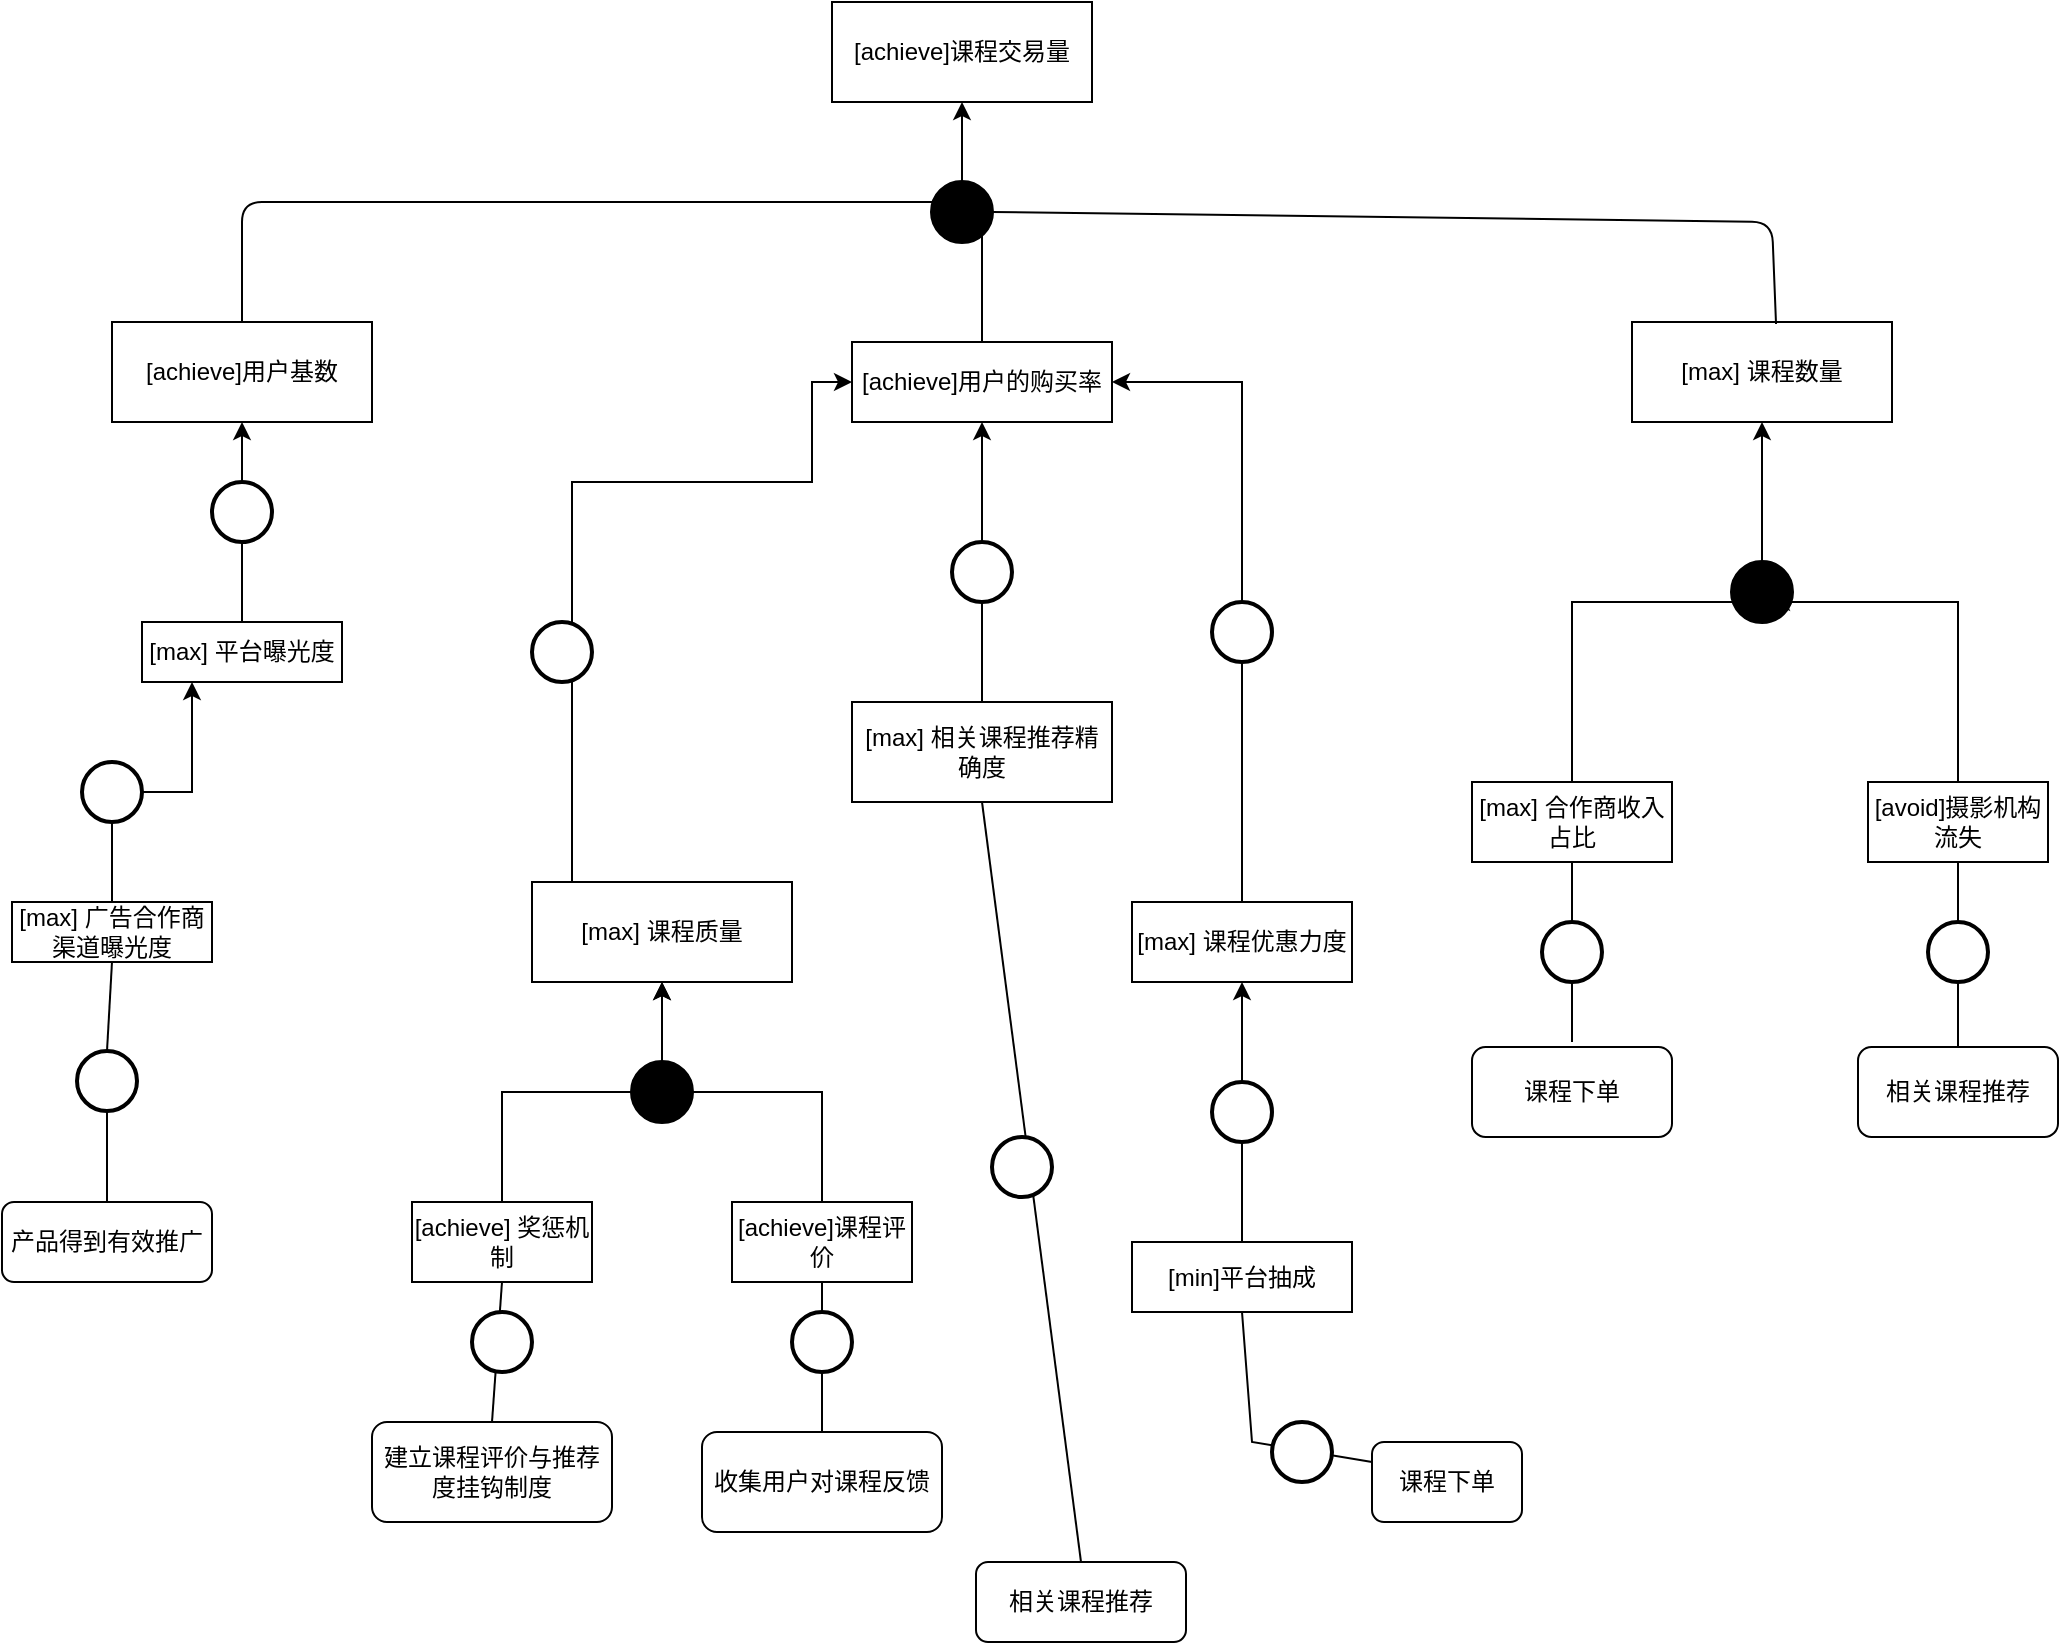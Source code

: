 <mxfile version="16.0.3" type="github">
  <diagram id="NtLBy2_qyZY-gGllag3N" name="Page-1">
    <mxGraphModel dx="1887" dy="995" grid="1" gridSize="10" guides="1" tooltips="1" connect="1" arrows="1" fold="1" page="1" pageScale="1" pageWidth="827" pageHeight="1169" math="0" shadow="0">
      <root>
        <mxCell id="0" />
        <mxCell id="1" parent="0" />
        <mxCell id="OzWFfbWWjsoxJ_5Amdo--1" value="[achieve]课程交易量" style="rounded=0;whiteSpace=wrap;html=1;" vertex="1" parent="1">
          <mxGeometry x="650" y="60" width="130" height="50" as="geometry" />
        </mxCell>
        <mxCell id="OzWFfbWWjsoxJ_5Amdo--2" style="edgeStyle=orthogonalEdgeStyle;rounded=0;orthogonalLoop=1;jettySize=auto;html=1;entryX=0.5;entryY=1;entryDx=0;entryDy=0;" edge="1" parent="1" source="OzWFfbWWjsoxJ_5Amdo--3" target="OzWFfbWWjsoxJ_5Amdo--1">
          <mxGeometry relative="1" as="geometry" />
        </mxCell>
        <mxCell id="OzWFfbWWjsoxJ_5Amdo--3" value="[achieve]用户的购买率" style="rounded=0;whiteSpace=wrap;html=1;" vertex="1" parent="1">
          <mxGeometry x="660" y="230" width="130" height="40" as="geometry" />
        </mxCell>
        <mxCell id="OzWFfbWWjsoxJ_5Amdo--4" value="[max] 课程数量" style="rounded=0;whiteSpace=wrap;html=1;" vertex="1" parent="1">
          <mxGeometry x="1050" y="220" width="130" height="50" as="geometry" />
        </mxCell>
        <mxCell id="OzWFfbWWjsoxJ_5Amdo--5" value="[achieve]用户基数" style="rounded=0;whiteSpace=wrap;html=1;" vertex="1" parent="1">
          <mxGeometry x="290" y="220" width="130" height="50" as="geometry" />
        </mxCell>
        <mxCell id="OzWFfbWWjsoxJ_5Amdo--6" style="edgeStyle=orthogonalEdgeStyle;rounded=0;orthogonalLoop=1;jettySize=auto;html=1;exitX=0.5;exitY=0;exitDx=0;exitDy=0;entryX=1;entryY=0.5;entryDx=0;entryDy=0;" edge="1" parent="1" source="OzWFfbWWjsoxJ_5Amdo--7" target="OzWFfbWWjsoxJ_5Amdo--3">
          <mxGeometry relative="1" as="geometry" />
        </mxCell>
        <mxCell id="OzWFfbWWjsoxJ_5Amdo--7" value="[max] 课程优惠力度" style="rounded=0;whiteSpace=wrap;html=1;" vertex="1" parent="1">
          <mxGeometry x="800" y="510" width="110" height="40" as="geometry" />
        </mxCell>
        <mxCell id="OzWFfbWWjsoxJ_5Amdo--8" style="edgeStyle=orthogonalEdgeStyle;rounded=0;orthogonalLoop=1;jettySize=auto;html=1;entryX=0.5;entryY=1;entryDx=0;entryDy=0;" edge="1" parent="1" source="OzWFfbWWjsoxJ_5Amdo--9" target="OzWFfbWWjsoxJ_5Amdo--3">
          <mxGeometry relative="1" as="geometry" />
        </mxCell>
        <mxCell id="OzWFfbWWjsoxJ_5Amdo--9" value="[max] 相关课程推荐精确度" style="rounded=0;whiteSpace=wrap;html=1;" vertex="1" parent="1">
          <mxGeometry x="660" y="410" width="130" height="50" as="geometry" />
        </mxCell>
        <mxCell id="OzWFfbWWjsoxJ_5Amdo--10" style="edgeStyle=orthogonalEdgeStyle;rounded=0;orthogonalLoop=1;jettySize=auto;html=1;" edge="1" parent="1" source="OzWFfbWWjsoxJ_5Amdo--11" target="OzWFfbWWjsoxJ_5Amdo--3">
          <mxGeometry relative="1" as="geometry">
            <Array as="points">
              <mxPoint x="520" y="300" />
              <mxPoint x="640" y="300" />
              <mxPoint x="640" y="250" />
            </Array>
          </mxGeometry>
        </mxCell>
        <mxCell id="OzWFfbWWjsoxJ_5Amdo--11" value="[max] 课程质量" style="rounded=0;whiteSpace=wrap;html=1;" vertex="1" parent="1">
          <mxGeometry x="500" y="500" width="130" height="50" as="geometry" />
        </mxCell>
        <mxCell id="OzWFfbWWjsoxJ_5Amdo--12" style="edgeStyle=orthogonalEdgeStyle;rounded=0;orthogonalLoop=1;jettySize=auto;html=1;exitX=0.5;exitY=0;exitDx=0;exitDy=0;entryX=0.5;entryY=1;entryDx=0;entryDy=0;startArrow=none;" edge="1" parent="1" source="OzWFfbWWjsoxJ_5Amdo--36" target="OzWFfbWWjsoxJ_5Amdo--4">
          <mxGeometry relative="1" as="geometry" />
        </mxCell>
        <mxCell id="OzWFfbWWjsoxJ_5Amdo--13" value="[max] 合作商收入占比" style="rounded=0;whiteSpace=wrap;html=1;" vertex="1" parent="1">
          <mxGeometry x="970" y="450" width="100" height="40" as="geometry" />
        </mxCell>
        <mxCell id="OzWFfbWWjsoxJ_5Amdo--14" style="edgeStyle=orthogonalEdgeStyle;rounded=0;orthogonalLoop=1;jettySize=auto;html=1;" edge="1" parent="1" source="OzWFfbWWjsoxJ_5Amdo--15">
          <mxGeometry relative="1" as="geometry">
            <mxPoint x="1120" y="360" as="targetPoint" />
            <Array as="points">
              <mxPoint x="1213" y="360" />
            </Array>
          </mxGeometry>
        </mxCell>
        <mxCell id="OzWFfbWWjsoxJ_5Amdo--15" value="[avoid]摄影机构流失" style="rounded=0;whiteSpace=wrap;html=1;" vertex="1" parent="1">
          <mxGeometry x="1168" y="450" width="90" height="40" as="geometry" />
        </mxCell>
        <mxCell id="OzWFfbWWjsoxJ_5Amdo--16" style="edgeStyle=orthogonalEdgeStyle;rounded=0;orthogonalLoop=1;jettySize=auto;html=1;entryX=0.5;entryY=1;entryDx=0;entryDy=0;" edge="1" parent="1" source="OzWFfbWWjsoxJ_5Amdo--17" target="OzWFfbWWjsoxJ_5Amdo--11">
          <mxGeometry relative="1" as="geometry" />
        </mxCell>
        <mxCell id="OzWFfbWWjsoxJ_5Amdo--17" value="[achieve]课程评价" style="rounded=0;whiteSpace=wrap;html=1;" vertex="1" parent="1">
          <mxGeometry x="600" y="660" width="90" height="40" as="geometry" />
        </mxCell>
        <mxCell id="OzWFfbWWjsoxJ_5Amdo--18" value="" style="edgeStyle=orthogonalEdgeStyle;rounded=0;orthogonalLoop=1;jettySize=auto;html=1;" edge="1" parent="1" source="OzWFfbWWjsoxJ_5Amdo--19" target="OzWFfbWWjsoxJ_5Amdo--11">
          <mxGeometry relative="1" as="geometry" />
        </mxCell>
        <mxCell id="OzWFfbWWjsoxJ_5Amdo--19" value="[achieve] 奖惩机制" style="rounded=0;whiteSpace=wrap;html=1;" vertex="1" parent="1">
          <mxGeometry x="440" y="660" width="90" height="40" as="geometry" />
        </mxCell>
        <mxCell id="OzWFfbWWjsoxJ_5Amdo--20" style="edgeStyle=orthogonalEdgeStyle;rounded=0;orthogonalLoop=1;jettySize=auto;html=1;entryX=0.5;entryY=1;entryDx=0;entryDy=0;" edge="1" parent="1" source="OzWFfbWWjsoxJ_5Amdo--21" target="OzWFfbWWjsoxJ_5Amdo--7">
          <mxGeometry relative="1" as="geometry" />
        </mxCell>
        <mxCell id="OzWFfbWWjsoxJ_5Amdo--21" value="[min]平台抽成" style="rounded=0;whiteSpace=wrap;html=1;" vertex="1" parent="1">
          <mxGeometry x="800" y="680" width="110" height="35" as="geometry" />
        </mxCell>
        <mxCell id="OzWFfbWWjsoxJ_5Amdo--22" style="edgeStyle=orthogonalEdgeStyle;rounded=0;orthogonalLoop=1;jettySize=auto;html=1;entryX=0.5;entryY=1;entryDx=0;entryDy=0;" edge="1" parent="1" source="OzWFfbWWjsoxJ_5Amdo--23" target="OzWFfbWWjsoxJ_5Amdo--5">
          <mxGeometry relative="1" as="geometry">
            <mxPoint x="355" y="280" as="targetPoint" />
          </mxGeometry>
        </mxCell>
        <mxCell id="OzWFfbWWjsoxJ_5Amdo--23" value="[max] 平台曝光度" style="rounded=0;whiteSpace=wrap;html=1;" vertex="1" parent="1">
          <mxGeometry x="305" y="370" width="100" height="30" as="geometry" />
        </mxCell>
        <mxCell id="OzWFfbWWjsoxJ_5Amdo--24" style="edgeStyle=orthogonalEdgeStyle;rounded=0;orthogonalLoop=1;jettySize=auto;html=1;entryX=0.25;entryY=1;entryDx=0;entryDy=0;" edge="1" parent="1" source="OzWFfbWWjsoxJ_5Amdo--25" target="OzWFfbWWjsoxJ_5Amdo--23">
          <mxGeometry relative="1" as="geometry" />
        </mxCell>
        <mxCell id="OzWFfbWWjsoxJ_5Amdo--25" value="[max] 广告合作商渠道曝光度" style="rounded=0;whiteSpace=wrap;html=1;" vertex="1" parent="1">
          <mxGeometry x="240" y="510" width="100" height="30" as="geometry" />
        </mxCell>
        <mxCell id="OzWFfbWWjsoxJ_5Amdo--26" value="" style="strokeWidth=2;html=1;shape=mxgraph.flowchart.start_2;whiteSpace=wrap;fillColor=#000000;" vertex="1" parent="1">
          <mxGeometry x="700" y="150" width="30" height="30" as="geometry" />
        </mxCell>
        <mxCell id="OzWFfbWWjsoxJ_5Amdo--27" value="" style="strokeWidth=2;html=1;shape=mxgraph.flowchart.start_2;whiteSpace=wrap;" vertex="1" parent="1">
          <mxGeometry x="710" y="330" width="30" height="30" as="geometry" />
        </mxCell>
        <mxCell id="OzWFfbWWjsoxJ_5Amdo--28" value="" style="strokeWidth=2;html=1;shape=mxgraph.flowchart.start_2;whiteSpace=wrap;" vertex="1" parent="1">
          <mxGeometry x="500" y="370" width="30" height="30" as="geometry" />
        </mxCell>
        <mxCell id="OzWFfbWWjsoxJ_5Amdo--29" value="" style="strokeWidth=2;html=1;shape=mxgraph.flowchart.start_2;whiteSpace=wrap;" vertex="1" parent="1">
          <mxGeometry x="840" y="360" width="30" height="30" as="geometry" />
        </mxCell>
        <mxCell id="OzWFfbWWjsoxJ_5Amdo--30" value="" style="strokeWidth=2;html=1;shape=mxgraph.flowchart.start_2;whiteSpace=wrap;" vertex="1" parent="1">
          <mxGeometry x="340" y="300" width="30" height="30" as="geometry" />
        </mxCell>
        <mxCell id="OzWFfbWWjsoxJ_5Amdo--31" value="" style="strokeWidth=2;html=1;shape=mxgraph.flowchart.start_2;whiteSpace=wrap;" vertex="1" parent="1">
          <mxGeometry x="275" y="440" width="30" height="30" as="geometry" />
        </mxCell>
        <mxCell id="OzWFfbWWjsoxJ_5Amdo--32" value="" style="strokeWidth=2;html=1;shape=mxgraph.flowchart.start_2;whiteSpace=wrap;" vertex="1" parent="1">
          <mxGeometry x="840" y="600" width="30" height="30" as="geometry" />
        </mxCell>
        <mxCell id="OzWFfbWWjsoxJ_5Amdo--33" value="" style="strokeWidth=2;html=1;shape=mxgraph.flowchart.start_2;whiteSpace=wrap;fillColor=#000000;" vertex="1" parent="1">
          <mxGeometry x="550" y="590" width="30" height="30" as="geometry" />
        </mxCell>
        <mxCell id="OzWFfbWWjsoxJ_5Amdo--34" value="" style="endArrow=none;html=1;entryX=1;entryY=0.5;entryDx=0;entryDy=0;entryPerimeter=0;exitX=0.554;exitY=0.02;exitDx=0;exitDy=0;exitPerimeter=0;" edge="1" parent="1" source="OzWFfbWWjsoxJ_5Amdo--4" target="OzWFfbWWjsoxJ_5Amdo--26">
          <mxGeometry width="50" height="50" relative="1" as="geometry">
            <mxPoint x="1120" y="165" as="sourcePoint" />
            <mxPoint x="760" y="160" as="targetPoint" />
            <Array as="points">
              <mxPoint x="1120" y="170" />
            </Array>
          </mxGeometry>
        </mxCell>
        <mxCell id="OzWFfbWWjsoxJ_5Amdo--35" value="" style="endArrow=none;html=1;exitX=0.5;exitY=0;exitDx=0;exitDy=0;" edge="1" parent="1" source="OzWFfbWWjsoxJ_5Amdo--5">
          <mxGeometry width="50" height="50" relative="1" as="geometry">
            <mxPoint x="350" y="160" as="sourcePoint" />
            <mxPoint x="700" y="160" as="targetPoint" />
            <Array as="points">
              <mxPoint x="355" y="160" />
            </Array>
          </mxGeometry>
        </mxCell>
        <mxCell id="OzWFfbWWjsoxJ_5Amdo--36" value="" style="strokeWidth=2;html=1;shape=mxgraph.flowchart.start_2;whiteSpace=wrap;fillColor=#000000;" vertex="1" parent="1">
          <mxGeometry x="1100" y="340" width="30" height="30" as="geometry" />
        </mxCell>
        <mxCell id="OzWFfbWWjsoxJ_5Amdo--37" value="" style="edgeStyle=orthogonalEdgeStyle;rounded=0;orthogonalLoop=1;jettySize=auto;html=1;exitX=0.5;exitY=0;exitDx=0;exitDy=0;entryX=0.5;entryY=1;entryDx=0;entryDy=0;endArrow=none;" edge="1" parent="1" source="OzWFfbWWjsoxJ_5Amdo--13" target="OzWFfbWWjsoxJ_5Amdo--36">
          <mxGeometry relative="1" as="geometry">
            <mxPoint x="1020" y="450" as="sourcePoint" />
            <mxPoint x="1115" y="270" as="targetPoint" />
            <Array as="points">
              <mxPoint x="1020" y="360" />
              <mxPoint x="1115" y="360" />
            </Array>
          </mxGeometry>
        </mxCell>
        <mxCell id="OzWFfbWWjsoxJ_5Amdo--52" value="课程下单" style="rounded=1;whiteSpace=wrap;html=1;" vertex="1" parent="1">
          <mxGeometry x="920" y="780" width="75" height="40" as="geometry" />
        </mxCell>
        <mxCell id="OzWFfbWWjsoxJ_5Amdo--55" value="相关课程推荐" style="rounded=1;whiteSpace=wrap;html=1;" vertex="1" parent="1">
          <mxGeometry x="722" y="840" width="105" height="40" as="geometry" />
        </mxCell>
        <mxCell id="OzWFfbWWjsoxJ_5Amdo--57" value="收集用户对课程反馈" style="rounded=1;whiteSpace=wrap;html=1;" vertex="1" parent="1">
          <mxGeometry x="585" y="775" width="120" height="50" as="geometry" />
        </mxCell>
        <mxCell id="OzWFfbWWjsoxJ_5Amdo--61" value="产品得到有效推广" style="rounded=1;whiteSpace=wrap;html=1;" vertex="1" parent="1">
          <mxGeometry x="235" y="660" width="105" height="40" as="geometry" />
        </mxCell>
        <mxCell id="OzWFfbWWjsoxJ_5Amdo--64" value="建立课程评价与推荐度挂钩制度" style="rounded=1;whiteSpace=wrap;html=1;" vertex="1" parent="1">
          <mxGeometry x="420" y="770" width="120" height="50" as="geometry" />
        </mxCell>
        <mxCell id="OzWFfbWWjsoxJ_5Amdo--65" value="课程下单" style="rounded=1;whiteSpace=wrap;html=1;" vertex="1" parent="1">
          <mxGeometry x="970" y="582.5" width="100" height="45" as="geometry" />
        </mxCell>
        <mxCell id="OzWFfbWWjsoxJ_5Amdo--66" value="相关课程推荐" style="rounded=1;whiteSpace=wrap;html=1;" vertex="1" parent="1">
          <mxGeometry x="1163" y="582.5" width="100" height="45" as="geometry" />
        </mxCell>
        <mxCell id="OzWFfbWWjsoxJ_5Amdo--70" value="" style="endArrow=none;html=1;rounded=0;entryX=0.5;entryY=1;entryDx=0;entryDy=0;exitX=0.5;exitY=0;exitDx=0;exitDy=0;startArrow=none;" edge="1" parent="1" source="OzWFfbWWjsoxJ_5Amdo--68" target="OzWFfbWWjsoxJ_5Amdo--15">
          <mxGeometry width="50" height="50" relative="1" as="geometry">
            <mxPoint x="1100" y="580" as="sourcePoint" />
            <mxPoint x="1150" y="530" as="targetPoint" />
          </mxGeometry>
        </mxCell>
        <mxCell id="OzWFfbWWjsoxJ_5Amdo--68" value="" style="strokeWidth=2;html=1;shape=mxgraph.flowchart.start_2;whiteSpace=wrap;" vertex="1" parent="1">
          <mxGeometry x="1198" y="520" width="30" height="30" as="geometry" />
        </mxCell>
        <mxCell id="OzWFfbWWjsoxJ_5Amdo--71" value="" style="endArrow=none;html=1;rounded=0;entryX=0.5;entryY=1;entryDx=0;entryDy=0;exitX=0.5;exitY=0;exitDx=0;exitDy=0;" edge="1" parent="1" source="OzWFfbWWjsoxJ_5Amdo--66" target="OzWFfbWWjsoxJ_5Amdo--68">
          <mxGeometry width="50" height="50" relative="1" as="geometry">
            <mxPoint x="1213" y="582.5" as="sourcePoint" />
            <mxPoint x="1213" y="490" as="targetPoint" />
          </mxGeometry>
        </mxCell>
        <mxCell id="OzWFfbWWjsoxJ_5Amdo--72" value="" style="endArrow=none;html=1;rounded=0;entryX=0.5;entryY=1;entryDx=0;entryDy=0;startArrow=none;" edge="1" parent="1" source="OzWFfbWWjsoxJ_5Amdo--67" target="OzWFfbWWjsoxJ_5Amdo--13">
          <mxGeometry width="50" height="50" relative="1" as="geometry">
            <mxPoint x="1020" y="580" as="sourcePoint" />
            <mxPoint x="1010" y="520" as="targetPoint" />
          </mxGeometry>
        </mxCell>
        <mxCell id="OzWFfbWWjsoxJ_5Amdo--67" value="" style="strokeWidth=2;html=1;shape=mxgraph.flowchart.start_2;whiteSpace=wrap;" vertex="1" parent="1">
          <mxGeometry x="1005" y="520" width="30" height="30" as="geometry" />
        </mxCell>
        <mxCell id="OzWFfbWWjsoxJ_5Amdo--75" value="" style="endArrow=none;html=1;rounded=0;entryX=0.5;entryY=1;entryDx=0;entryDy=0;" edge="1" parent="1" target="OzWFfbWWjsoxJ_5Amdo--67">
          <mxGeometry width="50" height="50" relative="1" as="geometry">
            <mxPoint x="1020" y="580" as="sourcePoint" />
            <mxPoint x="1020" y="490" as="targetPoint" />
          </mxGeometry>
        </mxCell>
        <mxCell id="OzWFfbWWjsoxJ_5Amdo--76" value="" style="endArrow=none;html=1;rounded=0;entryX=0.5;entryY=1;entryDx=0;entryDy=0;exitX=0.5;exitY=0;exitDx=0;exitDy=0;startArrow=none;" edge="1" parent="1" source="OzWFfbWWjsoxJ_5Amdo--55" target="OzWFfbWWjsoxJ_5Amdo--9">
          <mxGeometry width="50" height="50" relative="1" as="geometry">
            <mxPoint x="765" y="660" as="sourcePoint" />
            <mxPoint x="760" y="550" as="targetPoint" />
            <Array as="points" />
          </mxGeometry>
        </mxCell>
        <mxCell id="OzWFfbWWjsoxJ_5Amdo--81" value="" style="endArrow=none;html=1;rounded=0;entryX=0.5;entryY=1;entryDx=0;entryDy=0;exitX=0;exitY=0.25;exitDx=0;exitDy=0;" edge="1" parent="1" source="OzWFfbWWjsoxJ_5Amdo--52" target="OzWFfbWWjsoxJ_5Amdo--21">
          <mxGeometry width="50" height="50" relative="1" as="geometry">
            <mxPoint x="850" y="810" as="sourcePoint" />
            <mxPoint x="900" y="760" as="targetPoint" />
            <Array as="points">
              <mxPoint x="860" y="780" />
            </Array>
          </mxGeometry>
        </mxCell>
        <mxCell id="OzWFfbWWjsoxJ_5Amdo--82" value="" style="strokeWidth=2;html=1;shape=mxgraph.flowchart.start_2;whiteSpace=wrap;" vertex="1" parent="1">
          <mxGeometry x="870" y="770" width="30" height="30" as="geometry" />
        </mxCell>
        <mxCell id="OzWFfbWWjsoxJ_5Amdo--85" value="" style="strokeWidth=2;html=1;shape=mxgraph.flowchart.start_2;whiteSpace=wrap;" vertex="1" parent="1">
          <mxGeometry x="730" y="627.5" width="30" height="30" as="geometry" />
        </mxCell>
        <mxCell id="OzWFfbWWjsoxJ_5Amdo--86" value="" style="endArrow=none;html=1;rounded=0;entryX=0.5;entryY=1;entryDx=0;entryDy=0;exitX=0.5;exitY=0;exitDx=0;exitDy=0;startArrow=none;" edge="1" parent="1" source="OzWFfbWWjsoxJ_5Amdo--89" target="OzWFfbWWjsoxJ_5Amdo--25">
          <mxGeometry width="50" height="50" relative="1" as="geometry">
            <mxPoint x="260" y="620" as="sourcePoint" />
            <mxPoint x="310" y="570" as="targetPoint" />
          </mxGeometry>
        </mxCell>
        <mxCell id="OzWFfbWWjsoxJ_5Amdo--87" value="" style="endArrow=none;html=1;rounded=0;entryX=0.5;entryY=1;entryDx=0;entryDy=0;exitX=0.5;exitY=0;exitDx=0;exitDy=0;" edge="1" parent="1" source="OzWFfbWWjsoxJ_5Amdo--64" target="OzWFfbWWjsoxJ_5Amdo--19">
          <mxGeometry width="50" height="50" relative="1" as="geometry">
            <mxPoint x="460" y="770" as="sourcePoint" />
            <mxPoint x="510" y="720" as="targetPoint" />
          </mxGeometry>
        </mxCell>
        <mxCell id="OzWFfbWWjsoxJ_5Amdo--88" value="" style="endArrow=none;html=1;rounded=0;entryX=0.5;entryY=1;entryDx=0;entryDy=0;exitX=0.5;exitY=0;exitDx=0;exitDy=0;startArrow=none;" edge="1" parent="1" source="OzWFfbWWjsoxJ_5Amdo--92" target="OzWFfbWWjsoxJ_5Amdo--17">
          <mxGeometry width="50" height="50" relative="1" as="geometry">
            <mxPoint x="550" y="760" as="sourcePoint" />
            <mxPoint x="600" y="710" as="targetPoint" />
          </mxGeometry>
        </mxCell>
        <mxCell id="OzWFfbWWjsoxJ_5Amdo--89" value="" style="strokeWidth=2;html=1;shape=mxgraph.flowchart.start_2;whiteSpace=wrap;" vertex="1" parent="1">
          <mxGeometry x="272.5" y="584.5" width="30" height="30" as="geometry" />
        </mxCell>
        <mxCell id="OzWFfbWWjsoxJ_5Amdo--90" value="" style="endArrow=none;html=1;rounded=0;entryX=0.5;entryY=1;entryDx=0;entryDy=0;exitX=0.5;exitY=0;exitDx=0;exitDy=0;" edge="1" parent="1" source="OzWFfbWWjsoxJ_5Amdo--61" target="OzWFfbWWjsoxJ_5Amdo--89">
          <mxGeometry width="50" height="50" relative="1" as="geometry">
            <mxPoint x="287.5" y="660" as="sourcePoint" />
            <mxPoint x="290" y="540" as="targetPoint" />
          </mxGeometry>
        </mxCell>
        <mxCell id="OzWFfbWWjsoxJ_5Amdo--91" value="" style="strokeWidth=2;html=1;shape=mxgraph.flowchart.start_2;whiteSpace=wrap;" vertex="1" parent="1">
          <mxGeometry x="470" y="715" width="30" height="30" as="geometry" />
        </mxCell>
        <mxCell id="OzWFfbWWjsoxJ_5Amdo--92" value="" style="strokeWidth=2;html=1;shape=mxgraph.flowchart.start_2;whiteSpace=wrap;" vertex="1" parent="1">
          <mxGeometry x="630" y="715" width="30" height="30" as="geometry" />
        </mxCell>
        <mxCell id="OzWFfbWWjsoxJ_5Amdo--93" value="" style="endArrow=none;html=1;rounded=0;entryX=0.5;entryY=1;entryDx=0;entryDy=0;exitX=0.5;exitY=0;exitDx=0;exitDy=0;" edge="1" parent="1" source="OzWFfbWWjsoxJ_5Amdo--57" target="OzWFfbWWjsoxJ_5Amdo--92">
          <mxGeometry width="50" height="50" relative="1" as="geometry">
            <mxPoint x="645" y="775" as="sourcePoint" />
            <mxPoint x="645" y="700" as="targetPoint" />
          </mxGeometry>
        </mxCell>
      </root>
    </mxGraphModel>
  </diagram>
</mxfile>
